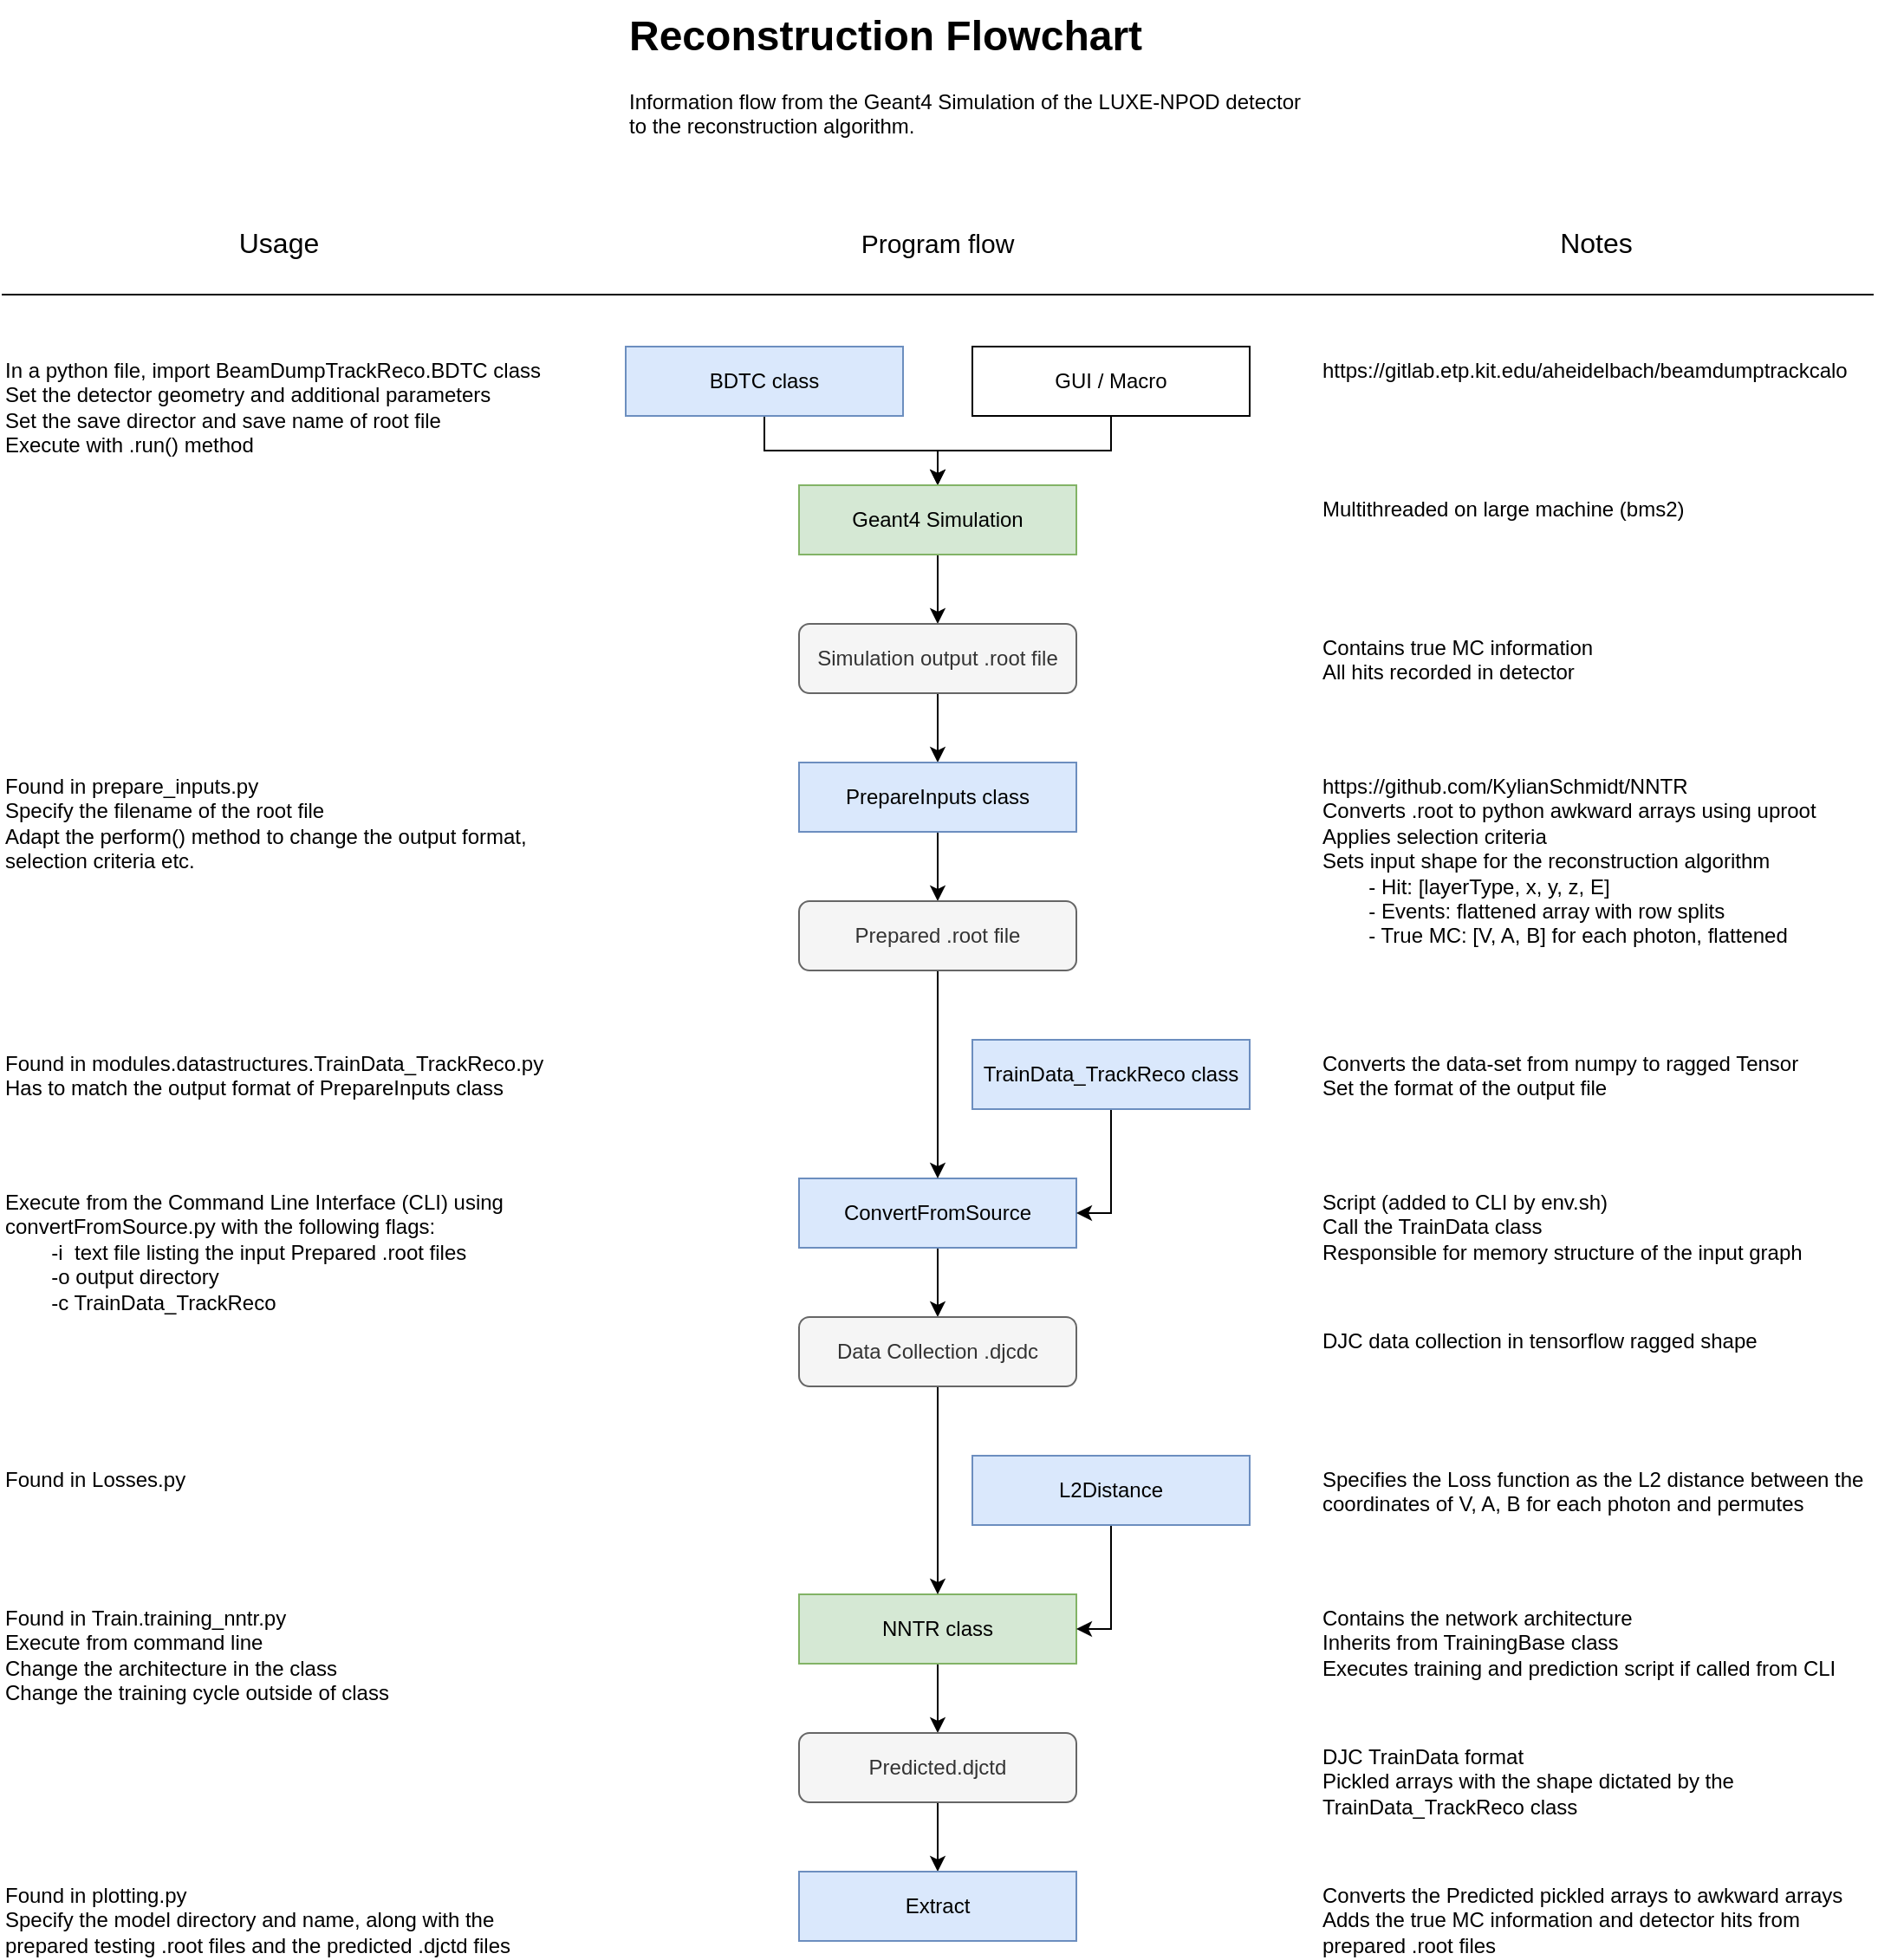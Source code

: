 <mxfile version="24.1.0" type="github">
  <diagram name="Page-1" id="c9U7Q5-ioa7NLhrlyYhg">
    <mxGraphModel dx="1834" dy="1256" grid="1" gridSize="10" guides="1" tooltips="1" connect="1" arrows="1" fold="1" page="0" pageScale="1" pageWidth="850" pageHeight="1100" math="0" shadow="0">
      <root>
        <mxCell id="0" />
        <mxCell id="1" parent="0" />
        <mxCell id="uK7ZjZ2AEnYbWpOKw57a-1" value="&lt;h1 style=&quot;margin-top: 0px;&quot;&gt;Reconstruction Flowchart&lt;br&gt;&lt;/h1&gt;&lt;p&gt;Information flow from the Geant4 Simulation of the LUXE-NPOD detector to the reconstruction algorithm.&lt;br&gt;&lt;/p&gt;" style="text;html=1;whiteSpace=wrap;overflow=hidden;rounded=0;" vertex="1" parent="1">
          <mxGeometry x="40" y="-40" width="400" height="110" as="geometry" />
        </mxCell>
        <mxCell id="uK7ZjZ2AEnYbWpOKw57a-6" style="edgeStyle=orthogonalEdgeStyle;rounded=0;orthogonalLoop=1;jettySize=auto;html=1;exitX=0.5;exitY=1;exitDx=0;exitDy=0;entryX=0.5;entryY=0;entryDx=0;entryDy=0;" edge="1" parent="1" source="uK7ZjZ2AEnYbWpOKw57a-2" target="uK7ZjZ2AEnYbWpOKw57a-4">
          <mxGeometry relative="1" as="geometry" />
        </mxCell>
        <mxCell id="uK7ZjZ2AEnYbWpOKw57a-2" value="BDTC class" style="rounded=0;whiteSpace=wrap;html=1;fillColor=#dae8fc;strokeColor=#6c8ebf;" vertex="1" parent="1">
          <mxGeometry x="40" y="160" width="160" height="40" as="geometry" />
        </mxCell>
        <mxCell id="uK7ZjZ2AEnYbWpOKw57a-7" style="edgeStyle=orthogonalEdgeStyle;rounded=0;orthogonalLoop=1;jettySize=auto;html=1;exitX=0.5;exitY=1;exitDx=0;exitDy=0;entryX=0.5;entryY=0;entryDx=0;entryDy=0;" edge="1" parent="1" source="uK7ZjZ2AEnYbWpOKw57a-3" target="uK7ZjZ2AEnYbWpOKw57a-4">
          <mxGeometry relative="1" as="geometry" />
        </mxCell>
        <mxCell id="uK7ZjZ2AEnYbWpOKw57a-3" value="GUI / Macro" style="rounded=0;whiteSpace=wrap;html=1;" vertex="1" parent="1">
          <mxGeometry x="240" y="160" width="160" height="40" as="geometry" />
        </mxCell>
        <mxCell id="uK7ZjZ2AEnYbWpOKw57a-12" style="edgeStyle=orthogonalEdgeStyle;rounded=0;orthogonalLoop=1;jettySize=auto;html=1;exitX=0.5;exitY=1;exitDx=0;exitDy=0;entryX=0.5;entryY=0;entryDx=0;entryDy=0;" edge="1" parent="1" source="uK7ZjZ2AEnYbWpOKw57a-4" target="uK7ZjZ2AEnYbWpOKw57a-8">
          <mxGeometry relative="1" as="geometry" />
        </mxCell>
        <mxCell id="uK7ZjZ2AEnYbWpOKw57a-4" value="Geant4 Simulation" style="rounded=0;whiteSpace=wrap;html=1;fillColor=#d5e8d4;strokeColor=#82b366;" vertex="1" parent="1">
          <mxGeometry x="140" y="240" width="160" height="40" as="geometry" />
        </mxCell>
        <mxCell id="uK7ZjZ2AEnYbWpOKw57a-5" value="&lt;div&gt;https://gitlab.etp.kit.edu/aheidelbach/beamdumptrackcalo&lt;/div&gt;&lt;div&gt;&lt;br&gt;&lt;/div&gt;" style="text;html=1;align=left;verticalAlign=top;whiteSpace=wrap;rounded=0;" vertex="1" parent="1">
          <mxGeometry x="440" y="160" width="320" height="40" as="geometry" />
        </mxCell>
        <mxCell id="uK7ZjZ2AEnYbWpOKw57a-13" style="edgeStyle=orthogonalEdgeStyle;rounded=0;orthogonalLoop=1;jettySize=auto;html=1;exitX=0.5;exitY=1;exitDx=0;exitDy=0;entryX=0.5;entryY=0;entryDx=0;entryDy=0;" edge="1" parent="1" source="uK7ZjZ2AEnYbWpOKw57a-8" target="uK7ZjZ2AEnYbWpOKw57a-10">
          <mxGeometry relative="1" as="geometry" />
        </mxCell>
        <mxCell id="uK7ZjZ2AEnYbWpOKw57a-8" value="Simulation output .root file" style="rounded=1;whiteSpace=wrap;html=1;fillColor=#f5f5f5;fontColor=#333333;strokeColor=#666666;" vertex="1" parent="1">
          <mxGeometry x="140" y="320" width="160" height="40" as="geometry" />
        </mxCell>
        <mxCell id="uK7ZjZ2AEnYbWpOKw57a-9" value="&lt;div&gt;Contains true MC information&lt;/div&gt;&lt;div&gt;All hits recorded in detector &lt;br&gt;&lt;/div&gt;" style="text;html=1;align=left;verticalAlign=top;whiteSpace=wrap;rounded=0;" vertex="1" parent="1">
          <mxGeometry x="440" y="320" width="320" height="40" as="geometry" />
        </mxCell>
        <mxCell id="uK7ZjZ2AEnYbWpOKw57a-24" style="edgeStyle=orthogonalEdgeStyle;rounded=0;orthogonalLoop=1;jettySize=auto;html=1;exitX=0.5;exitY=1;exitDx=0;exitDy=0;entryX=0.5;entryY=0;entryDx=0;entryDy=0;" edge="1" parent="1" source="uK7ZjZ2AEnYbWpOKw57a-10" target="uK7ZjZ2AEnYbWpOKw57a-23">
          <mxGeometry relative="1" as="geometry" />
        </mxCell>
        <mxCell id="uK7ZjZ2AEnYbWpOKw57a-10" value="PrepareInputs class" style="rounded=0;whiteSpace=wrap;html=1;fillColor=#dae8fc;strokeColor=#6c8ebf;" vertex="1" parent="1">
          <mxGeometry x="140" y="400" width="160" height="40" as="geometry" />
        </mxCell>
        <mxCell id="uK7ZjZ2AEnYbWpOKw57a-11" value="&lt;div&gt;https://github.com/KylianSchmidt/NNTR&lt;/div&gt;&lt;div&gt;Converts .root to python awkward arrays using uproot&lt;/div&gt;&lt;div&gt;Applies selection criteria&lt;/div&gt;&lt;div&gt;Sets input shape for the reconstruction algorithm&lt;/div&gt;&lt;div&gt;&lt;span style=&quot;white-space: pre;&quot;&gt;&#x9;&lt;/span&gt;- Hit: [layerType, x, y, z, E]&lt;/div&gt;&lt;div&gt;&lt;span style=&quot;white-space: pre;&quot;&gt;&#x9;&lt;/span&gt;- Events: flattened array with row splits&lt;/div&gt;&lt;div&gt;&lt;span style=&quot;white-space: pre;&quot;&gt;&#x9;&lt;/span&gt;- True MC: [V, A, B] for each photon, flattened&lt;br&gt;&lt;/div&gt;" style="text;html=1;align=left;verticalAlign=top;whiteSpace=wrap;rounded=0;" vertex="1" parent="1">
          <mxGeometry x="440" y="400" width="320" height="40" as="geometry" />
        </mxCell>
        <mxCell id="uK7ZjZ2AEnYbWpOKw57a-30" style="edgeStyle=orthogonalEdgeStyle;rounded=0;orthogonalLoop=1;jettySize=auto;html=1;exitX=0.5;exitY=1;exitDx=0;exitDy=0;entryX=0.5;entryY=0;entryDx=0;entryDy=0;" edge="1" parent="1" source="uK7ZjZ2AEnYbWpOKw57a-14" target="uK7ZjZ2AEnYbWpOKw57a-28">
          <mxGeometry relative="1" as="geometry" />
        </mxCell>
        <mxCell id="uK7ZjZ2AEnYbWpOKw57a-14" value="ConvertFromSource" style="rounded=0;whiteSpace=wrap;html=1;fillColor=#dae8fc;strokeColor=#6c8ebf;" vertex="1" parent="1">
          <mxGeometry x="140" y="640" width="160" height="40" as="geometry" />
        </mxCell>
        <mxCell id="uK7ZjZ2AEnYbWpOKw57a-16" value="Script (added to CLI by env.sh)&lt;br&gt;&lt;div&gt;Call the TrainData class&lt;/div&gt;&lt;div&gt;Responsible for memory structure of the input graph&lt;br&gt;&lt;/div&gt;" style="text;html=1;align=left;verticalAlign=top;whiteSpace=wrap;rounded=0;" vertex="1" parent="1">
          <mxGeometry x="440" y="640" width="320" height="40" as="geometry" />
        </mxCell>
        <mxCell id="uK7ZjZ2AEnYbWpOKw57a-19" style="edgeStyle=orthogonalEdgeStyle;rounded=0;orthogonalLoop=1;jettySize=auto;html=1;exitX=0.5;exitY=1;exitDx=0;exitDy=0;entryX=1;entryY=0.5;entryDx=0;entryDy=0;" edge="1" parent="1" source="uK7ZjZ2AEnYbWpOKw57a-17" target="uK7ZjZ2AEnYbWpOKw57a-14">
          <mxGeometry relative="1" as="geometry" />
        </mxCell>
        <mxCell id="uK7ZjZ2AEnYbWpOKw57a-17" value="TrainData_TrackReco class" style="rounded=0;whiteSpace=wrap;html=1;fillColor=#dae8fc;strokeColor=#6c8ebf;" vertex="1" parent="1">
          <mxGeometry x="240" y="560" width="160" height="40" as="geometry" />
        </mxCell>
        <mxCell id="uK7ZjZ2AEnYbWpOKw57a-18" value="&lt;div&gt;Converts the data-set from numpy to ragged Tensor&lt;/div&gt;&lt;div&gt;Set the format of the output file&lt;br&gt;&lt;/div&gt;" style="text;html=1;align=left;verticalAlign=top;whiteSpace=wrap;rounded=0;" vertex="1" parent="1">
          <mxGeometry x="440" y="560" width="320" height="40" as="geometry" />
        </mxCell>
        <mxCell id="uK7ZjZ2AEnYbWpOKw57a-34" style="edgeStyle=orthogonalEdgeStyle;rounded=0;orthogonalLoop=1;jettySize=auto;html=1;exitX=0.5;exitY=1;exitDx=0;exitDy=0;entryX=0.5;entryY=0;entryDx=0;entryDy=0;" edge="1" parent="1" source="uK7ZjZ2AEnYbWpOKw57a-20" target="uK7ZjZ2AEnYbWpOKw57a-32">
          <mxGeometry relative="1" as="geometry" />
        </mxCell>
        <mxCell id="uK7ZjZ2AEnYbWpOKw57a-20" value="NNTR class" style="rounded=0;whiteSpace=wrap;html=1;fillColor=#d5e8d4;strokeColor=#82b366;" vertex="1" parent="1">
          <mxGeometry x="140" y="880" width="160" height="40" as="geometry" />
        </mxCell>
        <mxCell id="uK7ZjZ2AEnYbWpOKw57a-21" value="&lt;div&gt;Contains the network architecture&lt;/div&gt;&lt;div&gt;Inherits from TrainingBase class&lt;br&gt;&lt;/div&gt;&lt;div&gt;Executes training and prediction script if called from CLI&lt;br&gt;&lt;/div&gt;" style="text;html=1;align=left;verticalAlign=top;whiteSpace=wrap;rounded=0;" vertex="1" parent="1">
          <mxGeometry x="440" y="880" width="320" height="40" as="geometry" />
        </mxCell>
        <mxCell id="uK7ZjZ2AEnYbWpOKw57a-25" style="edgeStyle=orthogonalEdgeStyle;rounded=0;orthogonalLoop=1;jettySize=auto;html=1;exitX=0.5;exitY=1;exitDx=0;exitDy=0;entryX=0.5;entryY=0;entryDx=0;entryDy=0;" edge="1" parent="1" source="uK7ZjZ2AEnYbWpOKw57a-23" target="uK7ZjZ2AEnYbWpOKw57a-14">
          <mxGeometry relative="1" as="geometry" />
        </mxCell>
        <mxCell id="uK7ZjZ2AEnYbWpOKw57a-23" value="Prepared .root file" style="rounded=1;whiteSpace=wrap;html=1;fillColor=#f5f5f5;fontColor=#333333;strokeColor=#666666;" vertex="1" parent="1">
          <mxGeometry x="140" y="480" width="160" height="40" as="geometry" />
        </mxCell>
        <mxCell id="uK7ZjZ2AEnYbWpOKw57a-31" style="edgeStyle=orthogonalEdgeStyle;rounded=0;orthogonalLoop=1;jettySize=auto;html=1;exitX=0.5;exitY=1;exitDx=0;exitDy=0;entryX=0.5;entryY=0;entryDx=0;entryDy=0;" edge="1" parent="1" source="uK7ZjZ2AEnYbWpOKw57a-28" target="uK7ZjZ2AEnYbWpOKw57a-20">
          <mxGeometry relative="1" as="geometry" />
        </mxCell>
        <mxCell id="uK7ZjZ2AEnYbWpOKw57a-28" value="Data Collection .djcdc" style="rounded=1;whiteSpace=wrap;html=1;fillColor=#f5f5f5;fontColor=#333333;strokeColor=#666666;" vertex="1" parent="1">
          <mxGeometry x="140" y="720" width="160" height="40" as="geometry" />
        </mxCell>
        <mxCell id="uK7ZjZ2AEnYbWpOKw57a-29" value="DJC data collection in tensorflow ragged shape" style="text;html=1;align=left;verticalAlign=top;whiteSpace=wrap;rounded=0;" vertex="1" parent="1">
          <mxGeometry x="440" y="720" width="320" height="40" as="geometry" />
        </mxCell>
        <mxCell id="uK7ZjZ2AEnYbWpOKw57a-37" style="edgeStyle=orthogonalEdgeStyle;rounded=0;orthogonalLoop=1;jettySize=auto;html=1;exitX=0.5;exitY=1;exitDx=0;exitDy=0;entryX=0.5;entryY=0;entryDx=0;entryDy=0;" edge="1" parent="1" source="uK7ZjZ2AEnYbWpOKw57a-32" target="uK7ZjZ2AEnYbWpOKw57a-35">
          <mxGeometry relative="1" as="geometry" />
        </mxCell>
        <mxCell id="uK7ZjZ2AEnYbWpOKw57a-32" value="Predicted.djctd" style="rounded=1;whiteSpace=wrap;html=1;fillColor=#f5f5f5;fontColor=#333333;strokeColor=#666666;" vertex="1" parent="1">
          <mxGeometry x="140" y="960" width="160" height="40" as="geometry" />
        </mxCell>
        <mxCell id="uK7ZjZ2AEnYbWpOKw57a-33" value="&lt;div&gt;DJC TrainData format&lt;/div&gt;&lt;div&gt;Pickled arrays with the shape dictated by the TrainData_TrackReco class&lt;/div&gt;" style="text;html=1;align=left;verticalAlign=top;whiteSpace=wrap;rounded=0;" vertex="1" parent="1">
          <mxGeometry x="440" y="960" width="320" height="40" as="geometry" />
        </mxCell>
        <mxCell id="uK7ZjZ2AEnYbWpOKw57a-35" value="Extract" style="rounded=0;whiteSpace=wrap;html=1;fillColor=#dae8fc;strokeColor=#6c8ebf;" vertex="1" parent="1">
          <mxGeometry x="140" y="1040" width="160" height="40" as="geometry" />
        </mxCell>
        <mxCell id="uK7ZjZ2AEnYbWpOKw57a-36" value="&lt;div&gt;Converts the Predicted pickled arrays to awkward arrays&lt;/div&gt;&lt;div&gt;Adds the true MC information and detector hits from prepared .root files&lt;br&gt;&lt;/div&gt;" style="text;html=1;align=left;verticalAlign=top;whiteSpace=wrap;rounded=0;" vertex="1" parent="1">
          <mxGeometry x="440" y="1040" width="320" height="40" as="geometry" />
        </mxCell>
        <mxCell id="uK7ZjZ2AEnYbWpOKw57a-38" value="In a python file, import BeamDumpTrackReco.BDTC class&lt;div&gt;Set the detector geometry and additional parameters&lt;/div&gt;&lt;div&gt;Set the save director and save name of root file&lt;br&gt;&lt;/div&gt;&lt;div&gt;Execute with .run() method&lt;br&gt;&lt;/div&gt;" style="text;html=1;align=left;verticalAlign=top;whiteSpace=wrap;rounded=0;" vertex="1" parent="1">
          <mxGeometry x="-320" y="160" width="320" height="40" as="geometry" />
        </mxCell>
        <mxCell id="uK7ZjZ2AEnYbWpOKw57a-39" value="&lt;div align=&quot;left&quot;&gt;&lt;font style=&quot;font-size: 16px;&quot;&gt;Usage&lt;/font&gt;&lt;br&gt;&lt;/div&gt;" style="text;html=1;align=center;verticalAlign=middle;whiteSpace=wrap;rounded=0;" vertex="1" parent="1">
          <mxGeometry x="-320" y="80" width="320" height="40" as="geometry" />
        </mxCell>
        <mxCell id="uK7ZjZ2AEnYbWpOKw57a-40" value="&lt;font style=&quot;font-size: 15px;&quot;&gt;Program flow&lt;br&gt;&lt;/font&gt;" style="text;html=1;align=center;verticalAlign=middle;whiteSpace=wrap;rounded=0;" vertex="1" parent="1">
          <mxGeometry x="60" y="80" width="320" height="40" as="geometry" />
        </mxCell>
        <mxCell id="uK7ZjZ2AEnYbWpOKw57a-41" value="&lt;font style=&quot;font-size: 16px;&quot;&gt;Notes&lt;/font&gt;" style="text;html=1;align=center;verticalAlign=middle;whiteSpace=wrap;rounded=0;" vertex="1" parent="1">
          <mxGeometry x="440" y="80" width="320" height="40" as="geometry" />
        </mxCell>
        <mxCell id="uK7ZjZ2AEnYbWpOKw57a-42" value="" style="endArrow=none;html=1;rounded=0;" edge="1" parent="1">
          <mxGeometry width="50" height="50" relative="1" as="geometry">
            <mxPoint x="-320" y="130" as="sourcePoint" />
            <mxPoint x="760" y="130" as="targetPoint" />
          </mxGeometry>
        </mxCell>
        <mxCell id="uK7ZjZ2AEnYbWpOKw57a-43" value="&lt;div&gt;Multithreaded on large machine (bms2)&lt;/div&gt;" style="text;whiteSpace=wrap;html=1;" vertex="1" parent="1">
          <mxGeometry x="440" y="240" width="320" height="40" as="geometry" />
        </mxCell>
        <mxCell id="uK7ZjZ2AEnYbWpOKw57a-44" value="&lt;div&gt;Found in prepare_inputs.py &lt;br&gt;&lt;/div&gt;&lt;div&gt;Specify the filename of the root file&lt;/div&gt;&lt;div&gt;Adapt the perform() method to change the output format, selection criteria etc.&lt;br&gt;&lt;/div&gt;" style="text;html=1;align=left;verticalAlign=top;whiteSpace=wrap;rounded=0;" vertex="1" parent="1">
          <mxGeometry x="-320" y="400" width="320" height="40" as="geometry" />
        </mxCell>
        <mxCell id="uK7ZjZ2AEnYbWpOKw57a-45" value="&lt;div&gt;Found in modules.datastructures.TrainData_TrackReco.py&lt;/div&gt;&lt;div&gt;Has to match the output format of PrepareInputs class&lt;br&gt;&lt;/div&gt;" style="text;html=1;align=left;verticalAlign=top;whiteSpace=wrap;rounded=0;" vertex="1" parent="1">
          <mxGeometry x="-320" y="560" width="320" height="40" as="geometry" />
        </mxCell>
        <mxCell id="uK7ZjZ2AEnYbWpOKw57a-46" value="&lt;div&gt;Execute from the Command Line Interface (CLI) using&lt;/div&gt;&lt;div&gt;convertFromSource.py with the following flags:&lt;br&gt;&lt;/div&gt;&lt;div&gt;&lt;span style=&quot;white-space: pre;&quot;&gt;&#x9;&lt;/span&gt;-i&amp;nbsp; text file listing the input Prepared .root files&lt;/div&gt;&lt;div&gt;&lt;span style=&quot;white-space: pre;&quot;&gt;&#x9;&lt;/span&gt;-o output directory&lt;/div&gt;&lt;div&gt;&lt;span style=&quot;white-space: pre;&quot;&gt;&#x9;&lt;/span&gt;-c TrainData_TrackReco&lt;br&gt;&lt;/div&gt;" style="text;html=1;align=left;verticalAlign=top;whiteSpace=wrap;rounded=0;" vertex="1" parent="1">
          <mxGeometry x="-320" y="640" width="320" height="80" as="geometry" />
        </mxCell>
        <mxCell id="uK7ZjZ2AEnYbWpOKw57a-47" value="&lt;div&gt;Found in Train.training_nntr.py&lt;/div&gt;&lt;div&gt;Execute from command line&lt;/div&gt;&lt;div&gt;Change the architecture in the class&lt;/div&gt;&lt;div&gt;Change the training cycle outside of class &lt;br&gt;&lt;/div&gt;" style="text;html=1;align=left;verticalAlign=top;whiteSpace=wrap;rounded=0;" vertex="1" parent="1">
          <mxGeometry x="-320" y="880" width="320" height="70" as="geometry" />
        </mxCell>
        <mxCell id="uK7ZjZ2AEnYbWpOKw57a-51" style="edgeStyle=orthogonalEdgeStyle;rounded=0;orthogonalLoop=1;jettySize=auto;html=1;exitX=0.5;exitY=1;exitDx=0;exitDy=0;entryX=1;entryY=0.5;entryDx=0;entryDy=0;" edge="1" parent="1" source="uK7ZjZ2AEnYbWpOKw57a-48" target="uK7ZjZ2AEnYbWpOKw57a-20">
          <mxGeometry relative="1" as="geometry" />
        </mxCell>
        <mxCell id="uK7ZjZ2AEnYbWpOKw57a-48" value="L2Distance " style="rounded=0;whiteSpace=wrap;html=1;fillColor=#dae8fc;strokeColor=#6c8ebf;" vertex="1" parent="1">
          <mxGeometry x="240" y="800" width="160" height="40" as="geometry" />
        </mxCell>
        <mxCell id="uK7ZjZ2AEnYbWpOKw57a-50" value="Specifies the Loss function as the L2 distance between the coordinates of V, A, B for each photon and permutes" style="text;html=1;align=left;verticalAlign=top;whiteSpace=wrap;rounded=0;" vertex="1" parent="1">
          <mxGeometry x="440" y="800" width="320" height="40" as="geometry" />
        </mxCell>
        <mxCell id="uK7ZjZ2AEnYbWpOKw57a-52" value="&lt;div&gt;Found in Losses.py&lt;/div&gt;" style="text;html=1;align=left;verticalAlign=top;whiteSpace=wrap;rounded=0;" vertex="1" parent="1">
          <mxGeometry x="-320" y="800" width="320" height="40" as="geometry" />
        </mxCell>
        <mxCell id="uK7ZjZ2AEnYbWpOKw57a-54" value="&lt;div&gt;Found in plotting.py&lt;/div&gt;&lt;div&gt;Specify the model directory and name, along with the prepared testing .root files and the predicted .djctd files&lt;br&gt;&lt;/div&gt;" style="text;html=1;align=left;verticalAlign=top;whiteSpace=wrap;rounded=0;" vertex="1" parent="1">
          <mxGeometry x="-320" y="1040" width="320" height="40" as="geometry" />
        </mxCell>
      </root>
    </mxGraphModel>
  </diagram>
</mxfile>
